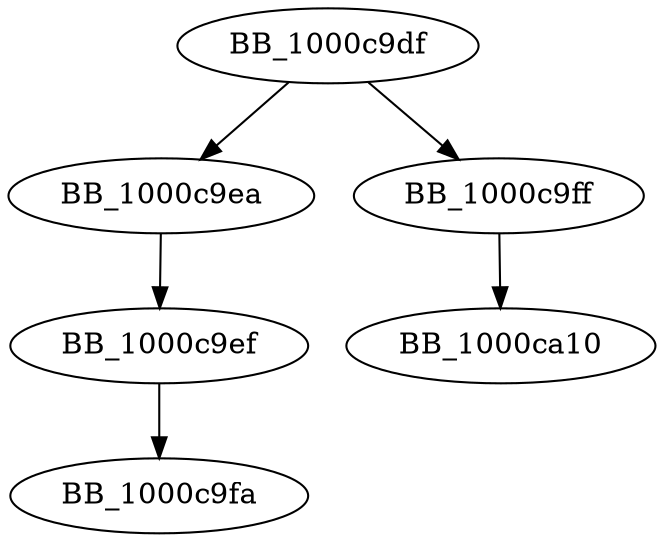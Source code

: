 DiGraph __msize{
BB_1000c9df->BB_1000c9ea
BB_1000c9df->BB_1000c9ff
BB_1000c9ea->BB_1000c9ef
BB_1000c9ef->BB_1000c9fa
BB_1000c9ff->BB_1000ca10
}
